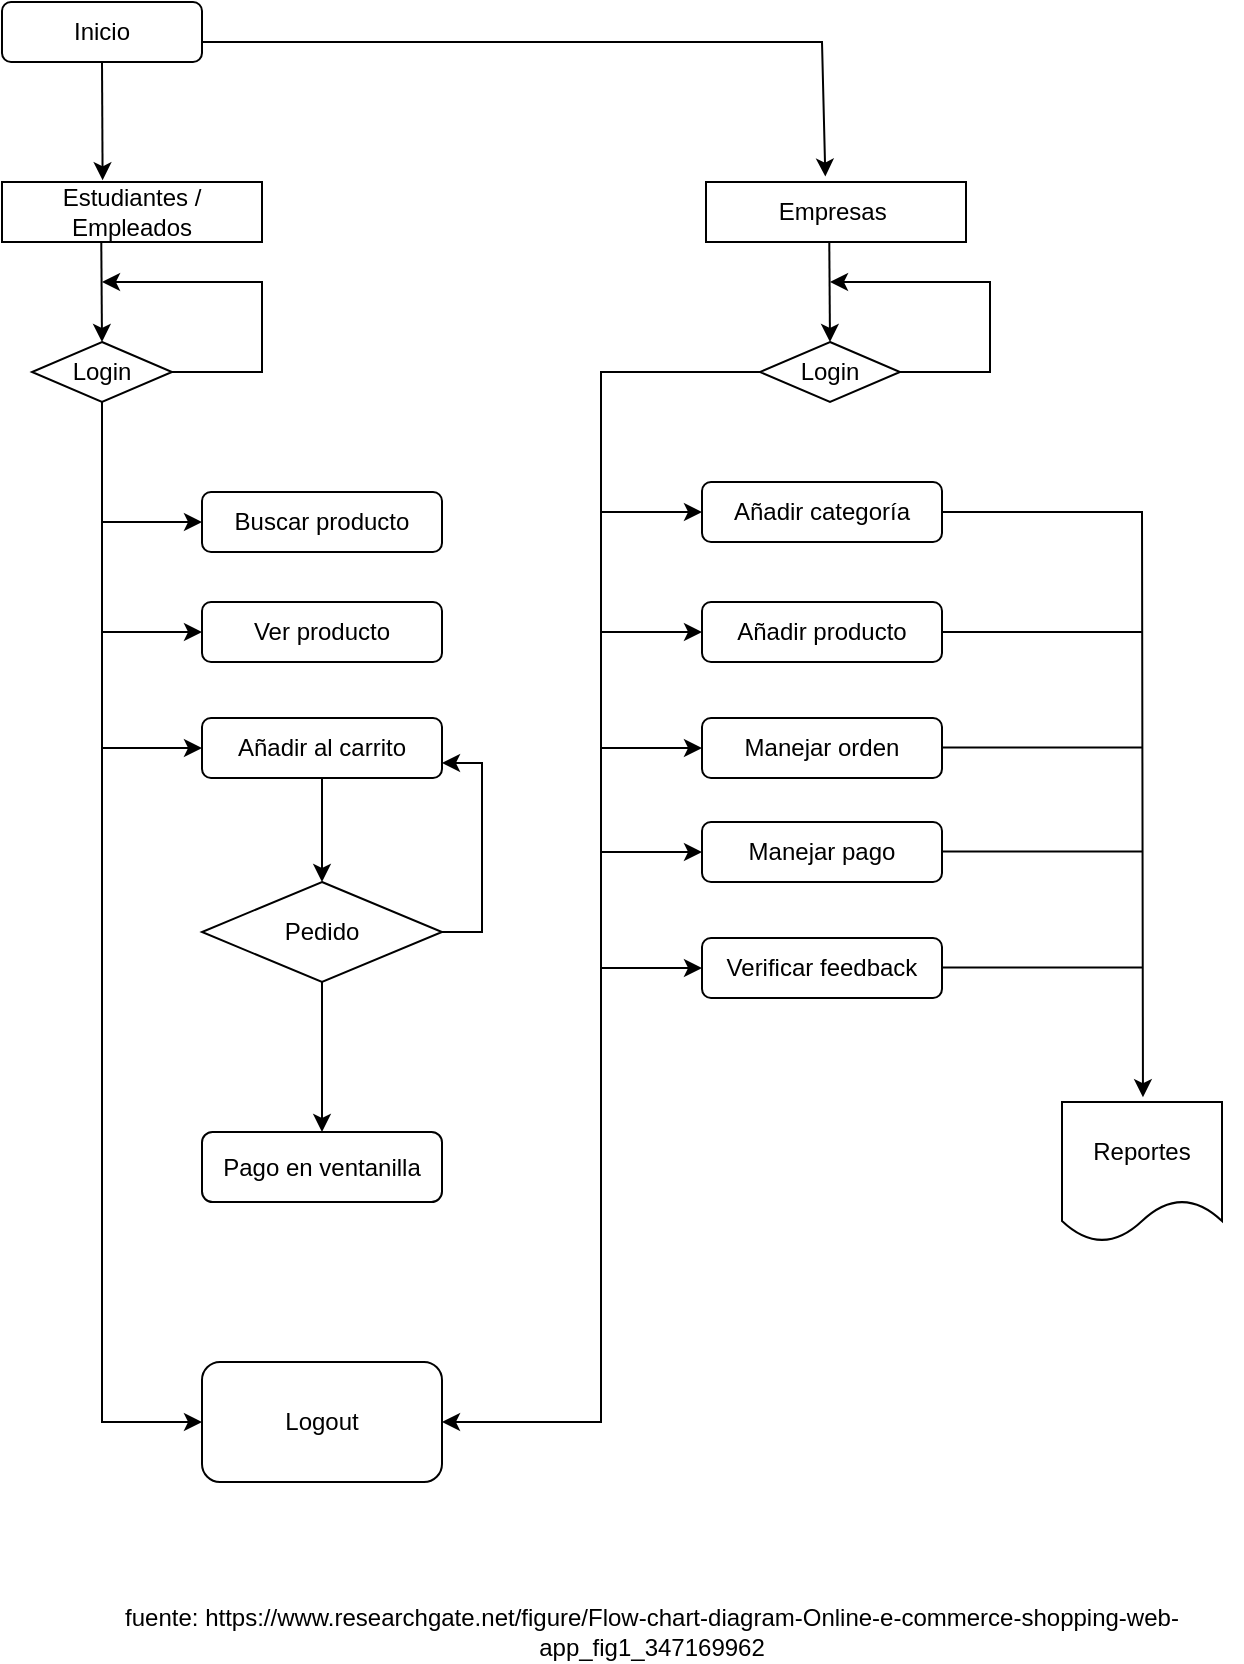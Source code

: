 <mxfile version="24.7.17">
  <diagram name="Página-1" id="h3-XqdYV9PBH-u6u0g4_">
    <mxGraphModel dx="765" dy="853" grid="1" gridSize="10" guides="1" tooltips="1" connect="1" arrows="1" fold="1" page="1" pageScale="1" pageWidth="827" pageHeight="1169" math="0" shadow="0">
      <root>
        <mxCell id="0" />
        <mxCell id="1" parent="0" />
        <mxCell id="J2sAbj2nR6ulc6irKPb2-1" value="Inicio" style="rounded=1;whiteSpace=wrap;html=1;" vertex="1" parent="1">
          <mxGeometry x="30" y="20" width="100" height="30" as="geometry" />
        </mxCell>
        <mxCell id="J2sAbj2nR6ulc6irKPb2-2" value="Estudiantes / Empleados" style="rounded=0;whiteSpace=wrap;html=1;" vertex="1" parent="1">
          <mxGeometry x="30" y="110" width="130" height="30" as="geometry" />
        </mxCell>
        <mxCell id="J2sAbj2nR6ulc6irKPb2-3" value="Empresas&amp;nbsp;" style="rounded=0;whiteSpace=wrap;html=1;" vertex="1" parent="1">
          <mxGeometry x="382" y="110" width="130" height="30" as="geometry" />
        </mxCell>
        <mxCell id="J2sAbj2nR6ulc6irKPb2-5" value="" style="endArrow=classic;html=1;rounded=0;exitX=0.5;exitY=1;exitDx=0;exitDy=0;entryX=0.387;entryY=-0.029;entryDx=0;entryDy=0;entryPerimeter=0;" edge="1" parent="1" source="J2sAbj2nR6ulc6irKPb2-1" target="J2sAbj2nR6ulc6irKPb2-2">
          <mxGeometry width="50" height="50" relative="1" as="geometry">
            <mxPoint x="55" y="100" as="sourcePoint" />
            <mxPoint x="105" y="50" as="targetPoint" />
            <Array as="points" />
          </mxGeometry>
        </mxCell>
        <mxCell id="J2sAbj2nR6ulc6irKPb2-6" value="" style="endArrow=classic;html=1;rounded=0;entryX=0.459;entryY=-0.09;entryDx=0;entryDy=0;entryPerimeter=0;" edge="1" parent="1" target="J2sAbj2nR6ulc6irKPb2-3">
          <mxGeometry width="50" height="50" relative="1" as="geometry">
            <mxPoint x="130" y="40" as="sourcePoint" />
            <mxPoint x="180" y="-10" as="targetPoint" />
            <Array as="points">
              <mxPoint x="440" y="40" />
            </Array>
          </mxGeometry>
        </mxCell>
        <mxCell id="J2sAbj2nR6ulc6irKPb2-25" value="" style="edgeStyle=orthogonalEdgeStyle;rounded=0;orthogonalLoop=1;jettySize=auto;html=1;exitX=0.5;exitY=1;exitDx=0;exitDy=0;entryX=0;entryY=0.5;entryDx=0;entryDy=0;" edge="1" parent="1" source="J2sAbj2nR6ulc6irKPb2-8" target="J2sAbj2nR6ulc6irKPb2-24">
          <mxGeometry relative="1" as="geometry">
            <mxPoint x="20.0" y="230" as="sourcePoint" />
            <mxPoint x="95.053" y="955" as="targetPoint" />
            <Array as="points">
              <mxPoint x="80" y="730" />
            </Array>
          </mxGeometry>
        </mxCell>
        <mxCell id="J2sAbj2nR6ulc6irKPb2-40" style="edgeStyle=orthogonalEdgeStyle;rounded=0;orthogonalLoop=1;jettySize=auto;html=1;" edge="1" parent="1" source="J2sAbj2nR6ulc6irKPb2-8">
          <mxGeometry relative="1" as="geometry">
            <mxPoint x="80" y="160" as="targetPoint" />
            <Array as="points">
              <mxPoint x="160" y="205" />
              <mxPoint x="160" y="160" />
            </Array>
          </mxGeometry>
        </mxCell>
        <mxCell id="J2sAbj2nR6ulc6irKPb2-8" value="Login" style="rhombus;whiteSpace=wrap;html=1;" vertex="1" parent="1">
          <mxGeometry x="45" y="190" width="70" height="30" as="geometry" />
        </mxCell>
        <mxCell id="J2sAbj2nR6ulc6irKPb2-10" value="" style="endArrow=classic;html=1;rounded=0;exitX=0.5;exitY=1;exitDx=0;exitDy=0;entryX=0.5;entryY=0;entryDx=0;entryDy=0;" edge="1" parent="1" target="J2sAbj2nR6ulc6irKPb2-8">
          <mxGeometry width="50" height="50" relative="1" as="geometry">
            <mxPoint x="79.64" y="140" as="sourcePoint" />
            <mxPoint x="70" y="250" as="targetPoint" />
            <Array as="points" />
          </mxGeometry>
        </mxCell>
        <mxCell id="J2sAbj2nR6ulc6irKPb2-17" value="Buscar producto" style="rounded=1;whiteSpace=wrap;html=1;" vertex="1" parent="1">
          <mxGeometry x="130" y="265" width="120" height="30" as="geometry" />
        </mxCell>
        <mxCell id="J2sAbj2nR6ulc6irKPb2-24" value="Logout" style="rounded=1;whiteSpace=wrap;html=1;" vertex="1" parent="1">
          <mxGeometry x="130" y="700" width="120" height="60" as="geometry" />
        </mxCell>
        <mxCell id="J2sAbj2nR6ulc6irKPb2-26" value="" style="endArrow=classic;html=1;rounded=0;entryX=0;entryY=0.5;entryDx=0;entryDy=0;" edge="1" parent="1" target="J2sAbj2nR6ulc6irKPb2-17">
          <mxGeometry width="50" height="50" relative="1" as="geometry">
            <mxPoint x="80" y="280" as="sourcePoint" />
            <mxPoint x="130" y="280" as="targetPoint" />
          </mxGeometry>
        </mxCell>
        <mxCell id="J2sAbj2nR6ulc6irKPb2-27" value="Ver producto" style="rounded=1;whiteSpace=wrap;html=1;" vertex="1" parent="1">
          <mxGeometry x="130" y="320" width="120" height="30" as="geometry" />
        </mxCell>
        <mxCell id="J2sAbj2nR6ulc6irKPb2-28" value="" style="endArrow=classic;html=1;rounded=0;entryX=0;entryY=0.5;entryDx=0;entryDy=0;" edge="1" parent="1" target="J2sAbj2nR6ulc6irKPb2-27">
          <mxGeometry width="50" height="50" relative="1" as="geometry">
            <mxPoint x="80" y="335" as="sourcePoint" />
            <mxPoint x="130" y="335" as="targetPoint" />
          </mxGeometry>
        </mxCell>
        <mxCell id="J2sAbj2nR6ulc6irKPb2-36" style="edgeStyle=orthogonalEdgeStyle;rounded=0;orthogonalLoop=1;jettySize=auto;html=1;entryX=0.5;entryY=0;entryDx=0;entryDy=0;" edge="1" parent="1" source="J2sAbj2nR6ulc6irKPb2-33" target="J2sAbj2nR6ulc6irKPb2-35">
          <mxGeometry relative="1" as="geometry">
            <mxPoint x="190" y="430.0" as="targetPoint" />
          </mxGeometry>
        </mxCell>
        <mxCell id="J2sAbj2nR6ulc6irKPb2-33" value="Añadir al carrito" style="rounded=1;whiteSpace=wrap;html=1;" vertex="1" parent="1">
          <mxGeometry x="130" y="378" width="120" height="30" as="geometry" />
        </mxCell>
        <mxCell id="J2sAbj2nR6ulc6irKPb2-34" value="" style="endArrow=classic;html=1;rounded=0;entryX=0;entryY=0.5;entryDx=0;entryDy=0;" edge="1" parent="1" target="J2sAbj2nR6ulc6irKPb2-33">
          <mxGeometry width="50" height="50" relative="1" as="geometry">
            <mxPoint x="80" y="393" as="sourcePoint" />
            <mxPoint x="130" y="393" as="targetPoint" />
          </mxGeometry>
        </mxCell>
        <mxCell id="J2sAbj2nR6ulc6irKPb2-37" style="edgeStyle=orthogonalEdgeStyle;rounded=0;orthogonalLoop=1;jettySize=auto;html=1;entryX=1;entryY=0.75;entryDx=0;entryDy=0;exitX=1;exitY=0.5;exitDx=0;exitDy=0;" edge="1" parent="1" source="J2sAbj2nR6ulc6irKPb2-35" target="J2sAbj2nR6ulc6irKPb2-33">
          <mxGeometry relative="1" as="geometry">
            <mxPoint x="260" y="480" as="sourcePoint" />
          </mxGeometry>
        </mxCell>
        <mxCell id="J2sAbj2nR6ulc6irKPb2-39" value="" style="edgeStyle=orthogonalEdgeStyle;rounded=0;orthogonalLoop=1;jettySize=auto;html=1;" edge="1" parent="1" source="J2sAbj2nR6ulc6irKPb2-35" target="J2sAbj2nR6ulc6irKPb2-38">
          <mxGeometry relative="1" as="geometry" />
        </mxCell>
        <mxCell id="J2sAbj2nR6ulc6irKPb2-35" value="Pedido" style="rhombus;whiteSpace=wrap;html=1;" vertex="1" parent="1">
          <mxGeometry x="130" y="460" width="120" height="50" as="geometry" />
        </mxCell>
        <mxCell id="J2sAbj2nR6ulc6irKPb2-38" value="Pago en ventanilla" style="rounded=1;whiteSpace=wrap;html=1;" vertex="1" parent="1">
          <mxGeometry x="130" y="585" width="120" height="35" as="geometry" />
        </mxCell>
        <mxCell id="J2sAbj2nR6ulc6irKPb2-41" style="edgeStyle=orthogonalEdgeStyle;rounded=0;orthogonalLoop=1;jettySize=auto;html=1;" edge="1" parent="1" source="J2sAbj2nR6ulc6irKPb2-42">
          <mxGeometry relative="1" as="geometry">
            <mxPoint x="444" y="160" as="targetPoint" />
            <Array as="points">
              <mxPoint x="524" y="205" />
              <mxPoint x="524" y="160" />
            </Array>
          </mxGeometry>
        </mxCell>
        <mxCell id="J2sAbj2nR6ulc6irKPb2-44" style="edgeStyle=orthogonalEdgeStyle;rounded=0;orthogonalLoop=1;jettySize=auto;html=1;entryX=1;entryY=0.5;entryDx=0;entryDy=0;" edge="1" parent="1" source="J2sAbj2nR6ulc6irKPb2-42" target="J2sAbj2nR6ulc6irKPb2-24">
          <mxGeometry relative="1" as="geometry" />
        </mxCell>
        <mxCell id="J2sAbj2nR6ulc6irKPb2-42" value="Login" style="rhombus;whiteSpace=wrap;html=1;" vertex="1" parent="1">
          <mxGeometry x="409" y="190" width="70" height="30" as="geometry" />
        </mxCell>
        <mxCell id="J2sAbj2nR6ulc6irKPb2-43" value="" style="endArrow=classic;html=1;rounded=0;exitX=0.5;exitY=1;exitDx=0;exitDy=0;entryX=0.5;entryY=0;entryDx=0;entryDy=0;" edge="1" parent="1" target="J2sAbj2nR6ulc6irKPb2-42">
          <mxGeometry width="50" height="50" relative="1" as="geometry">
            <mxPoint x="443.64" y="140" as="sourcePoint" />
            <mxPoint x="434" y="250" as="targetPoint" />
            <Array as="points" />
          </mxGeometry>
        </mxCell>
        <mxCell id="J2sAbj2nR6ulc6irKPb2-45" value="Añadir categoría" style="rounded=1;whiteSpace=wrap;html=1;" vertex="1" parent="1">
          <mxGeometry x="380" y="260" width="120" height="30" as="geometry" />
        </mxCell>
        <mxCell id="J2sAbj2nR6ulc6irKPb2-46" value="" style="endArrow=classic;html=1;rounded=0;entryX=0;entryY=0.5;entryDx=0;entryDy=0;" edge="1" parent="1" target="J2sAbj2nR6ulc6irKPb2-45">
          <mxGeometry width="50" height="50" relative="1" as="geometry">
            <mxPoint x="330" y="275" as="sourcePoint" />
            <mxPoint x="380" y="275" as="targetPoint" />
          </mxGeometry>
        </mxCell>
        <mxCell id="J2sAbj2nR6ulc6irKPb2-47" value="Añadir producto" style="rounded=1;whiteSpace=wrap;html=1;" vertex="1" parent="1">
          <mxGeometry x="380" y="320" width="120" height="30" as="geometry" />
        </mxCell>
        <mxCell id="J2sAbj2nR6ulc6irKPb2-48" value="" style="endArrow=classic;html=1;rounded=0;entryX=0;entryY=0.5;entryDx=0;entryDy=0;" edge="1" parent="1" target="J2sAbj2nR6ulc6irKPb2-47">
          <mxGeometry width="50" height="50" relative="1" as="geometry">
            <mxPoint x="330" y="335" as="sourcePoint" />
            <mxPoint x="380" y="335" as="targetPoint" />
          </mxGeometry>
        </mxCell>
        <mxCell id="J2sAbj2nR6ulc6irKPb2-49" value="Manejar orden" style="rounded=1;whiteSpace=wrap;html=1;" vertex="1" parent="1">
          <mxGeometry x="380" y="378" width="120" height="30" as="geometry" />
        </mxCell>
        <mxCell id="J2sAbj2nR6ulc6irKPb2-50" value="" style="endArrow=classic;html=1;rounded=0;entryX=0;entryY=0.5;entryDx=0;entryDy=0;" edge="1" parent="1" target="J2sAbj2nR6ulc6irKPb2-49">
          <mxGeometry width="50" height="50" relative="1" as="geometry">
            <mxPoint x="330" y="393" as="sourcePoint" />
            <mxPoint x="380" y="393" as="targetPoint" />
          </mxGeometry>
        </mxCell>
        <mxCell id="J2sAbj2nR6ulc6irKPb2-51" value="Manejar pago" style="rounded=1;whiteSpace=wrap;html=1;" vertex="1" parent="1">
          <mxGeometry x="380" y="430" width="120" height="30" as="geometry" />
        </mxCell>
        <mxCell id="J2sAbj2nR6ulc6irKPb2-52" value="" style="endArrow=classic;html=1;rounded=0;entryX=0;entryY=0.5;entryDx=0;entryDy=0;" edge="1" parent="1" target="J2sAbj2nR6ulc6irKPb2-51">
          <mxGeometry width="50" height="50" relative="1" as="geometry">
            <mxPoint x="330" y="445" as="sourcePoint" />
            <mxPoint x="380" y="445" as="targetPoint" />
          </mxGeometry>
        </mxCell>
        <mxCell id="J2sAbj2nR6ulc6irKPb2-55" value="Verificar feedback" style="rounded=1;whiteSpace=wrap;html=1;" vertex="1" parent="1">
          <mxGeometry x="380" y="488" width="120" height="30" as="geometry" />
        </mxCell>
        <mxCell id="J2sAbj2nR6ulc6irKPb2-56" value="" style="endArrow=classic;html=1;rounded=0;entryX=0;entryY=0.5;entryDx=0;entryDy=0;" edge="1" parent="1" target="J2sAbj2nR6ulc6irKPb2-55">
          <mxGeometry width="50" height="50" relative="1" as="geometry">
            <mxPoint x="330" y="503" as="sourcePoint" />
            <mxPoint x="380" y="503" as="targetPoint" />
          </mxGeometry>
        </mxCell>
        <mxCell id="J2sAbj2nR6ulc6irKPb2-57" value="Reportes" style="shape=document;whiteSpace=wrap;html=1;boundedLbl=1;" vertex="1" parent="1">
          <mxGeometry x="560" y="570" width="80" height="70" as="geometry" />
        </mxCell>
        <mxCell id="J2sAbj2nR6ulc6irKPb2-58" value="" style="endArrow=classic;html=1;rounded=0;entryX=0.506;entryY=-0.034;entryDx=0;entryDy=0;entryPerimeter=0;exitX=1;exitY=0.5;exitDx=0;exitDy=0;" edge="1" parent="1" source="J2sAbj2nR6ulc6irKPb2-45" target="J2sAbj2nR6ulc6irKPb2-57">
          <mxGeometry width="50" height="50" relative="1" as="geometry">
            <mxPoint x="600" y="280" as="sourcePoint" />
            <mxPoint x="600" y="560" as="targetPoint" />
            <Array as="points">
              <mxPoint x="600" y="275" />
            </Array>
          </mxGeometry>
        </mxCell>
        <mxCell id="J2sAbj2nR6ulc6irKPb2-60" value="" style="endArrow=none;html=1;rounded=0;exitX=1;exitY=0.5;exitDx=0;exitDy=0;" edge="1" parent="1" source="J2sAbj2nR6ulc6irKPb2-47">
          <mxGeometry width="50" height="50" relative="1" as="geometry">
            <mxPoint x="550" y="378" as="sourcePoint" />
            <mxPoint x="600" y="335" as="targetPoint" />
          </mxGeometry>
        </mxCell>
        <mxCell id="J2sAbj2nR6ulc6irKPb2-62" value="" style="endArrow=none;html=1;rounded=0;exitX=1;exitY=0.5;exitDx=0;exitDy=0;" edge="1" parent="1">
          <mxGeometry width="50" height="50" relative="1" as="geometry">
            <mxPoint x="500" y="392.77" as="sourcePoint" />
            <mxPoint x="600" y="392.77" as="targetPoint" />
          </mxGeometry>
        </mxCell>
        <mxCell id="J2sAbj2nR6ulc6irKPb2-63" value="" style="endArrow=none;html=1;rounded=0;exitX=1;exitY=0.5;exitDx=0;exitDy=0;" edge="1" parent="1">
          <mxGeometry width="50" height="50" relative="1" as="geometry">
            <mxPoint x="500" y="444.77" as="sourcePoint" />
            <mxPoint x="600" y="444.77" as="targetPoint" />
          </mxGeometry>
        </mxCell>
        <mxCell id="J2sAbj2nR6ulc6irKPb2-64" value="" style="endArrow=none;html=1;rounded=0;exitX=1;exitY=0.5;exitDx=0;exitDy=0;" edge="1" parent="1">
          <mxGeometry width="50" height="50" relative="1" as="geometry">
            <mxPoint x="500" y="502.77" as="sourcePoint" />
            <mxPoint x="600" y="502.77" as="targetPoint" />
          </mxGeometry>
        </mxCell>
        <mxCell id="J2sAbj2nR6ulc6irKPb2-65" value="fuente:&amp;nbsp;https://www.researchgate.net/figure/Flow-chart-diagram-Online-e-commerce-shopping-web-app_fig1_347169962" style="text;html=1;align=center;verticalAlign=middle;whiteSpace=wrap;rounded=0;" vertex="1" parent="1">
          <mxGeometry x="60" y="820" width="590" height="30" as="geometry" />
        </mxCell>
      </root>
    </mxGraphModel>
  </diagram>
</mxfile>
